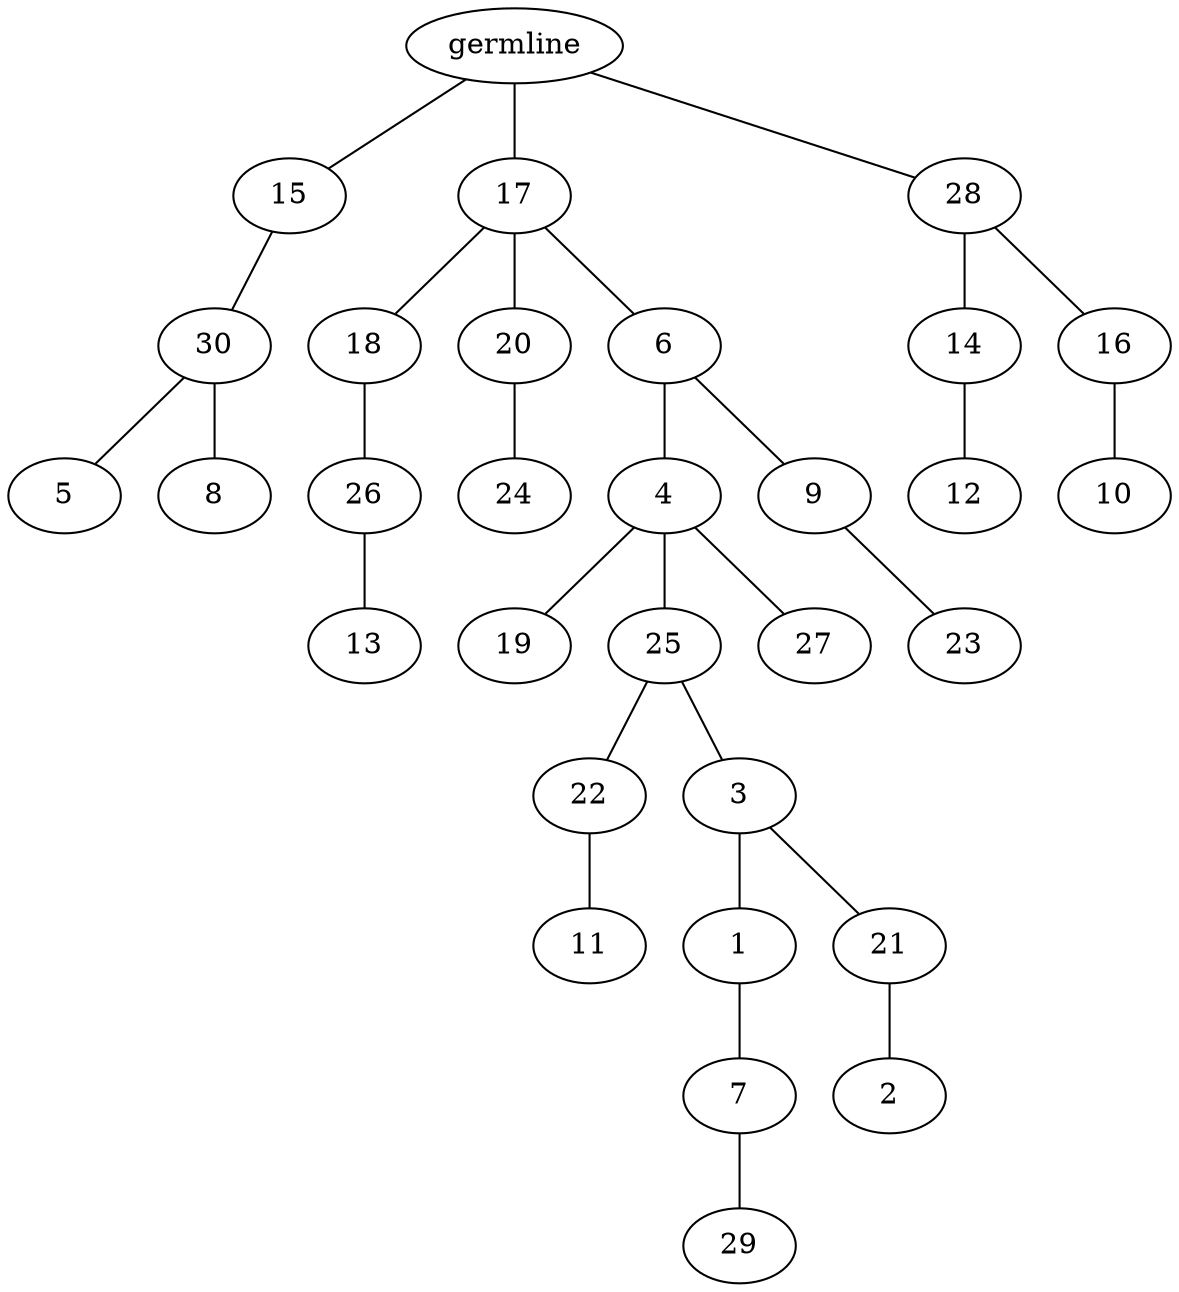 graph tree {
    "140638585396432" [label="germline"];
    "140638585426512" [label="15"];
    "140638585428384" [label="30"];
    "140638585428048" [label="5"];
    "140638585429008" [label="8"];
    "140638585428528" [label="17"];
    "140638585553680" [label="18"];
    "140638585553296" [label="26"];
    "140638585553584" [label="13"];
    "140638585553968" [label="20"];
    "140638585553200" [label="24"];
    "140638585554208" [label="6"];
    "140638585553728" [label="4"];
    "140638585554160" [label="19"];
    "140638585554304" [label="25"];
    "140638585554352" [label="22"];
    "140638585555120" [label="11"];
    "140638585555696" [label="3"];
    "140638585555312" [label="1"];
    "140638585555600" [label="7"];
    "140638585404048" [label="29"];
    "140638585556272" [label="21"];
    "140638585555840" [label="2"];
    "140638585555984" [label="27"];
    "140638585556848" [label="9"];
    "140638585556464" [label="23"];
    "140638585428720" [label="28"];
    "140638585554592" [label="14"];
    "140638585555552" [label="12"];
    "140638585556800" [label="16"];
    "140638585556416" [label="10"];
    "140638585396432" -- "140638585426512";
    "140638585396432" -- "140638585428528";
    "140638585396432" -- "140638585428720";
    "140638585426512" -- "140638585428384";
    "140638585428384" -- "140638585428048";
    "140638585428384" -- "140638585429008";
    "140638585428528" -- "140638585553680";
    "140638585428528" -- "140638585553968";
    "140638585428528" -- "140638585554208";
    "140638585553680" -- "140638585553296";
    "140638585553296" -- "140638585553584";
    "140638585553968" -- "140638585553200";
    "140638585554208" -- "140638585553728";
    "140638585554208" -- "140638585556848";
    "140638585553728" -- "140638585554160";
    "140638585553728" -- "140638585554304";
    "140638585553728" -- "140638585555984";
    "140638585554304" -- "140638585554352";
    "140638585554304" -- "140638585555696";
    "140638585554352" -- "140638585555120";
    "140638585555696" -- "140638585555312";
    "140638585555696" -- "140638585556272";
    "140638585555312" -- "140638585555600";
    "140638585555600" -- "140638585404048";
    "140638585556272" -- "140638585555840";
    "140638585556848" -- "140638585556464";
    "140638585428720" -- "140638585554592";
    "140638585428720" -- "140638585556800";
    "140638585554592" -- "140638585555552";
    "140638585556800" -- "140638585556416";
}
